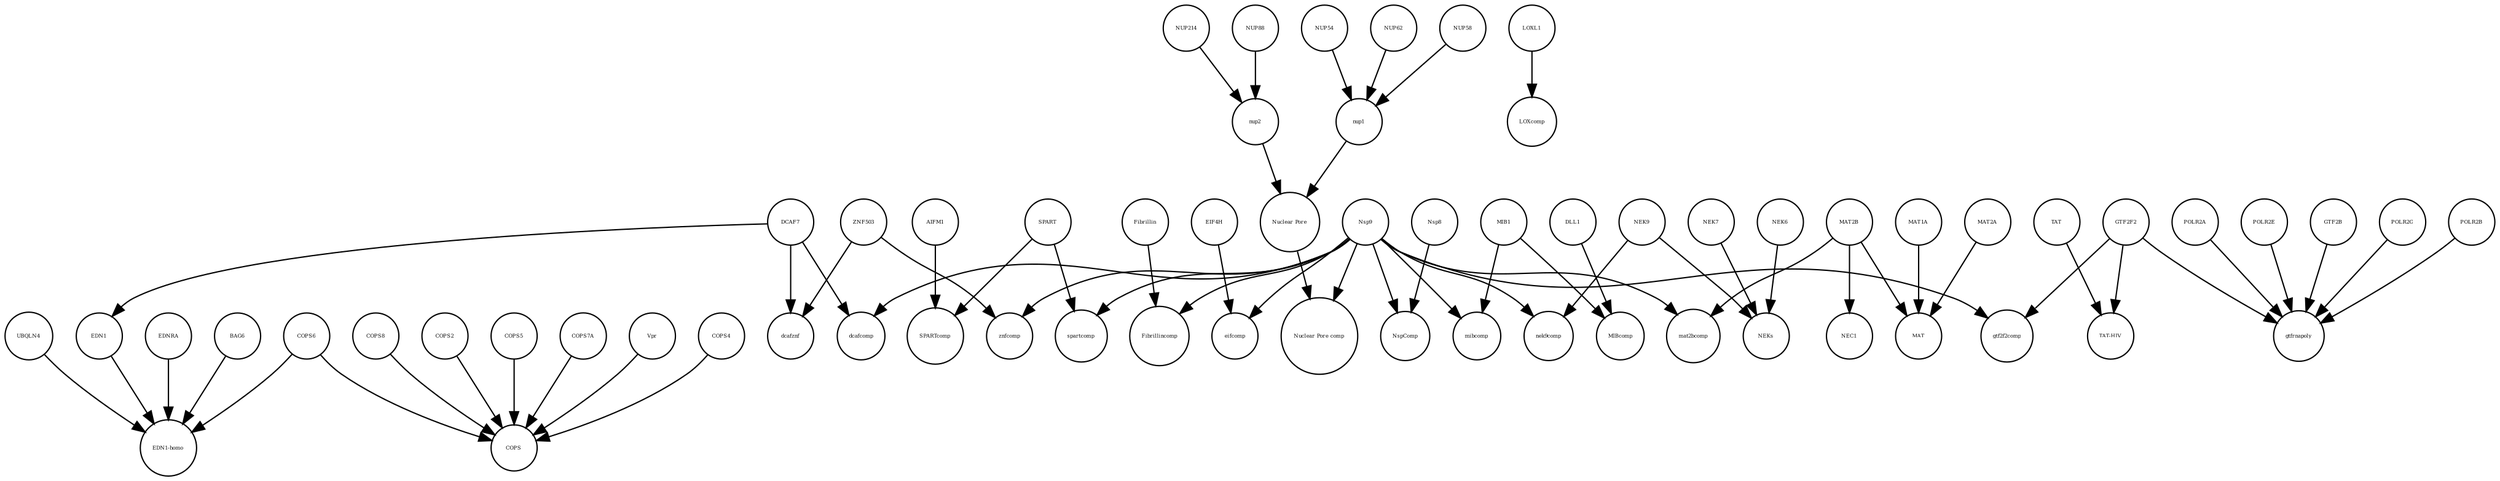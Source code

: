 strict digraph  {
EDNRA [annotation="", bipartite=0, cls=macromolecule, fontsize=4, label=EDNRA, shape=circle];
Fibrillin [annotation="", bipartite=0, cls=complex, fontsize=4, label=Fibrillin, shape=circle];
EIF4H [annotation="urn_miriam_uniprot_Q15056|urn_miriam_pubmed_10585411|urn_miriam_pubmed_11418588", bipartite=0, cls=macromolecule, fontsize=4, label=EIF4H, shape=circle];
nup2 [annotation="", bipartite=0, cls=complex, fontsize=4, label=nup2, shape=circle];
SPART [annotation=urn_miriam_uniprot_Q8N0X7, bipartite=0, cls=macromolecule, fontsize=4, label=SPART, shape=circle];
"TAT-HIV" [annotation="", bipartite=0, cls=complex, fontsize=4, label="TAT-HIV", shape=circle];
dcafcomp [annotation="", bipartite=0, cls=complex, fontsize=4, label=dcafcomp, shape=circle];
NEK7 [annotation="", bipartite=0, cls=macromolecule, fontsize=4, label=NEK7, shape=circle];
BAG6 [annotation="", bipartite=0, cls=macromolecule, fontsize=4, label=BAG6, shape=circle];
Nsp9 [annotation="urn_miriam_uniprot_P0DTD1|urn_miriam_ncbiprotein_YP_009725305", bipartite=0, cls=macromolecule, fontsize=4, label=Nsp9, shape=circle];
spartcomp [annotation="", bipartite=0, cls=complex, fontsize=4, label=spartcomp, shape=circle];
"Nuclear Pore" [annotation="", bipartite=0, cls=complex, fontsize=4, label="Nuclear Pore", shape=circle];
COPS8 [annotation="", bipartite=0, cls=macromolecule, fontsize=4, label=COPS8, shape=circle];
TAT [annotation="", bipartite=0, cls=macromolecule, fontsize=4, label=TAT, shape=circle];
COPS2 [annotation="", bipartite=0, cls=macromolecule, fontsize=4, label=COPS2, shape=circle];
MAT [annotation="", bipartite=0, cls=complex, fontsize=4, label=MAT, shape=circle];
AIFM1 [annotation="", bipartite=0, cls=macromolecule, fontsize=4, label=AIFM1, shape=circle];
POLR2G [annotation="", bipartite=0, cls=macromolecule, fontsize=4, label=POLR2G, shape=circle];
NEK6 [annotation="", bipartite=0, cls=macromolecule, fontsize=4, label=NEK6, shape=circle];
LOXcomp [annotation="", bipartite=0, cls=complex, fontsize=4, label=LOXcomp, shape=circle];
znfcomp [annotation="", bipartite=0, cls=complex, fontsize=4, label=znfcomp, shape=circle];
NUP54 [annotation=urn_miriam_uniprot_Q7Z3B4, bipartite=0, cls=macromolecule, fontsize=4, label=NUP54, shape=circle];
NEKs [annotation="", bipartite=0, cls=complex, fontsize=4, label=NEKs, shape=circle];
dcafznf [annotation="", bipartite=0, cls=complex, fontsize=4, label=dcafznf, shape=circle];
nup1 [annotation="", bipartite=0, cls=complex, fontsize=4, label=nup1, shape=circle];
POLR2B [annotation="", bipartite=0, cls=macromolecule, fontsize=4, label=POLR2B, shape=circle];
MIBcomp [annotation="", bipartite=0, cls=complex, fontsize=4, label=MIBcomp, shape=circle];
COPS [annotation="", bipartite=0, cls=complex, fontsize=4, label=COPS, shape=circle];
MAT1A [annotation="", bipartite=0, cls=macromolecule, fontsize=4, label=MAT1A, shape=circle];
Fibrillincomp [annotation="", bipartite=0, cls=complex, fontsize=4, label=Fibrillincomp, shape=circle];
eifcomp [annotation="", bipartite=0, cls=complex, fontsize=4, label=eifcomp, shape=circle];
MIB1 [annotation="urn_miriam_uniprot_Q86YT6|urn_miriam_pubmed_24185901", bipartite=0, cls=macromolecule, fontsize=4, label=MIB1, shape=circle];
mibcomp [annotation="", bipartite=0, cls=complex, fontsize=4, label=mibcomp, shape=circle];
NUP62 [annotation=urn_miriam_uniprot_P37198, bipartite=0, cls=macromolecule, fontsize=4, label=NUP62, shape=circle];
COPS6 [annotation="", bipartite=0, cls=macromolecule, fontsize=4, label=COPS6, shape=circle];
UBQLN4 [annotation="", bipartite=0, cls=macromolecule, fontsize=4, label=UBQLN4, shape=circle];
MAT2A [annotation="", bipartite=0, cls=macromolecule, fontsize=4, label=MAT2A, shape=circle];
NEC1 [annotation="", bipartite=0, cls=complex, fontsize=4, label=NEC1, shape=circle];
POLR2A [annotation=urn_miriam_uniprot_P30876, bipartite=0, cls=macromolecule, fontsize=4, label=POLR2A, shape=circle];
ZNF503 [annotation=urn_miriam_uniprot_Q96F45, bipartite=0, cls=macromolecule, fontsize=4, label=ZNF503, shape=circle];
SPARTcomp [annotation="", bipartite=0, cls=complex, fontsize=4, label=SPARTcomp, shape=circle];
MAT2B [annotation="urn_miriam_uniprot_Q9NZL9|urn_miriam_pubmed_10644686|urn_miriam_pubmed_23189196|urn_miriam_pubmed_25075345|urn_miriam_pubmed_23425511", bipartite=0, cls=macromolecule, fontsize=4, label=MAT2B, shape=circle];
EDN1 [annotation=urn_miriam_uniprot_P05305, bipartite=0, cls=macromolecule, fontsize=4, label=EDN1, shape=circle];
"EDN1-homo" [annotation="", bipartite=0, cls=complex, fontsize=4, label="EDN1-homo", shape=circle];
GTF2F2 [annotation="urn_miriam_uniprot_P13984|urn_miriam_pubmed_10428810", bipartite=0, cls=macromolecule, fontsize=4, label=GTF2F2, shape=circle];
DLL1 [annotation="", bipartite=0, cls=macromolecule, fontsize=4, label=DLL1, shape=circle];
NUP88 [annotation="urn_miriam_uniprot_Q99567|urn_miriam_pubmed_30543681", bipartite=0, cls=macromolecule, fontsize=4, label=NUP88, shape=circle];
DCAF7 [annotation="urn_miriam_uniprot_P61962|urn_miriam_pubmed_16887337|urn_miriam_pubmed_16949367", bipartite=0, cls=macromolecule, fontsize=4, label=DCAF7, shape=circle];
"Nuclear Pore comp" [annotation="", bipartite=0, cls=complex, fontsize=4, label="Nuclear Pore comp", shape=circle];
NUP214 [annotation=urn_miriam_uniprot_P35658, bipartite=0, cls=macromolecule, fontsize=4, label=NUP214, shape=circle];
COPS5 [annotation="", bipartite=0, cls=macromolecule, fontsize=4, label=COPS5, shape=circle];
nek9comp [annotation="", bipartite=0, cls=complex, fontsize=4, label=nek9comp, shape=circle];
COPS7A [annotation="", bipartite=0, cls=macromolecule, fontsize=4, label=COPS7A, shape=circle];
POLR2E [annotation="", bipartite=0, cls=macromolecule, fontsize=4, label=POLR2E, shape=circle];
Vpr [annotation="", bipartite=0, cls=macromolecule, fontsize=4, label=Vpr, shape=circle];
LOXL1 [annotation="", bipartite=0, cls=macromolecule, fontsize=4, label=LOXL1, shape=circle];
NUP58 [annotation=urn_miriam_uniprot_Q9BVL2, bipartite=0, cls=macromolecule, fontsize=4, label=NUP58, shape=circle];
COPS4 [annotation="", bipartite=0, cls=macromolecule, fontsize=4, label=COPS4, shape=circle];
mat2bcomp [annotation="", bipartite=0, cls=complex, fontsize=4, label=mat2bcomp, shape=circle];
Nsp8 [annotation="urn_miriam_uniprot_P0DTD1|urn_miriam_ncbiprotein_YP_009725304", bipartite=0, cls=macromolecule, fontsize=4, label=Nsp8, shape=circle];
GTF2B [annotation="", bipartite=0, cls=macromolecule, fontsize=4, label=GTF2B, shape=circle];
gtfrnapoly [annotation="", bipartite=0, cls=complex, fontsize=4, label=gtfrnapoly, shape=circle];
gtf2f2comp [annotation="", bipartite=0, cls=complex, fontsize=4, label=gtf2f2comp, shape=circle];
NEK9 [annotation=urn_miriam_uniprot_Q8TD19, bipartite=0, cls=macromolecule, fontsize=4, label=NEK9, shape=circle];
NspComp [annotation="", bipartite=0, cls=complex, fontsize=4, label=NspComp, shape=circle];
EDNRA -> "EDN1-homo"  [annotation="", interaction_type=production];
Fibrillin -> Fibrillincomp  [annotation="", interaction_type=production];
EIF4H -> eifcomp  [annotation="", interaction_type=production];
nup2 -> "Nuclear Pore"  [annotation="", interaction_type=production];
SPART -> spartcomp  [annotation="", interaction_type=production];
SPART -> SPARTcomp  [annotation="", interaction_type=production];
NEK7 -> NEKs  [annotation="", interaction_type=production];
BAG6 -> "EDN1-homo"  [annotation="", interaction_type=production];
Nsp9 -> mibcomp  [annotation="", interaction_type=production];
Nsp9 -> spartcomp  [annotation="", interaction_type=production];
Nsp9 -> mat2bcomp  [annotation="", interaction_type=production];
Nsp9 -> "Nuclear Pore comp"  [annotation="", interaction_type=production];
Nsp9 -> gtf2f2comp  [annotation="", interaction_type=production];
Nsp9 -> dcafcomp  [annotation="", interaction_type=production];
Nsp9 -> NspComp  [annotation="", interaction_type=production];
Nsp9 -> nek9comp  [annotation="", interaction_type=production];
Nsp9 -> Fibrillincomp  [annotation="", interaction_type=production];
Nsp9 -> eifcomp  [annotation="", interaction_type=production];
Nsp9 -> znfcomp  [annotation="", interaction_type=production];
"Nuclear Pore" -> "Nuclear Pore comp"  [annotation="", interaction_type=production];
COPS8 -> COPS  [annotation="", interaction_type=production];
TAT -> "TAT-HIV"  [annotation="", interaction_type=production];
COPS2 -> COPS  [annotation="", interaction_type=production];
AIFM1 -> SPARTcomp  [annotation="", interaction_type=production];
POLR2G -> gtfrnapoly  [annotation="", interaction_type=production];
NEK6 -> NEKs  [annotation="", interaction_type=production];
NUP54 -> nup1  [annotation="", interaction_type=production];
nup1 -> "Nuclear Pore"  [annotation="", interaction_type=production];
POLR2B -> gtfrnapoly  [annotation="", interaction_type=production];
MAT1A -> MAT  [annotation="", interaction_type=production];
MIB1 -> mibcomp  [annotation="", interaction_type=production];
MIB1 -> MIBcomp  [annotation="", interaction_type=production];
NUP62 -> nup1  [annotation="", interaction_type=production];
COPS6 -> COPS  [annotation="", interaction_type=production];
COPS6 -> "EDN1-homo"  [annotation="", interaction_type=production];
UBQLN4 -> "EDN1-homo"  [annotation="", interaction_type=production];
MAT2A -> MAT  [annotation="", interaction_type=production];
POLR2A -> gtfrnapoly  [annotation="", interaction_type=production];
ZNF503 -> dcafznf  [annotation="", interaction_type=production];
ZNF503 -> znfcomp  [annotation="", interaction_type=production];
MAT2B -> NEC1  [annotation="", interaction_type=production];
MAT2B -> MAT  [annotation="", interaction_type=production];
MAT2B -> mat2bcomp  [annotation="", interaction_type=production];
EDN1 -> "EDN1-homo"  [annotation="", interaction_type=production];
GTF2F2 -> gtf2f2comp  [annotation="", interaction_type=production];
GTF2F2 -> "TAT-HIV"  [annotation="", interaction_type=production];
GTF2F2 -> gtfrnapoly  [annotation="", interaction_type=production];
DLL1 -> MIBcomp  [annotation="", interaction_type=production];
NUP88 -> nup2  [annotation="", interaction_type=production];
DCAF7 -> dcafznf  [annotation="", interaction_type=production];
DCAF7 -> dcafcomp  [annotation="", interaction_type=production];
DCAF7 -> EDN1  [annotation=urn_miriam_pubmed_27880803, interaction_type=catalysis];
NUP214 -> nup2  [annotation="", interaction_type=production];
COPS5 -> COPS  [annotation="", interaction_type=production];
COPS7A -> COPS  [annotation="", interaction_type=production];
POLR2E -> gtfrnapoly  [annotation="", interaction_type=production];
Vpr -> COPS  [annotation="", interaction_type=production];
LOXL1 -> LOXcomp  [annotation="", interaction_type=production];
NUP58 -> nup1  [annotation="", interaction_type=production];
COPS4 -> COPS  [annotation="", interaction_type=production];
Nsp8 -> NspComp  [annotation="", interaction_type=production];
GTF2B -> gtfrnapoly  [annotation="", interaction_type=production];
NEK9 -> NEKs  [annotation="", interaction_type=production];
NEK9 -> nek9comp  [annotation="", interaction_type=production];
}
